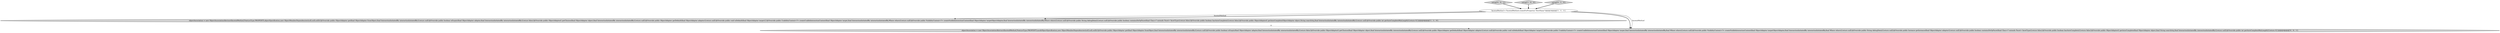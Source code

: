 digraph {
2 [style = filled, label = "objectAssociation = new ObjectAssociationAbstract(facetedMethod,FeatureType.PROPERTY,objectSpecification,new ObjectMemberDependencies(null,null,null)){@Override public ObjectAdapter get(final ObjectAdapter fromObject,final InteractionInitiatedBy interactionInitiatedBy){return null}@Override public boolean isEmpty(final ObjectAdapter adapter,final InteractionInitiatedBy interactionInitiatedBy){return false}@Override public ObjectAdapter(( getChoices(final ObjectAdapter object,final InteractionInitiatedBy interactionInitiatedBy){return null}@Override public ObjectAdapter getDefault(final ObjectAdapter adapter){return null}@Override public void toDefault(final ObjectAdapter target){}@Override public UsabilityContext<?> createUsableInteractionContext(final ObjectAdapter target,final InteractionInitiatedBy interactionInitiatedBy,Where where){return null}@Override public VisibilityContext<?> createVisibleInteractionContext(final ObjectAdapter targetObjectAdapter,final InteractionInitiatedBy interactionInitiatedBy,Where where){return null}@Override public String debugData(){return null}@Override public boolean containsDoOpFacet(final Class<? extends Facet> facetType){return false}@Override public boolean hasAutoComplete(){return false}@Override public ObjectAdapter(( getAutoComplete(ObjectAdapter object,String searchArg,final InteractionInitiatedBy interactionInitiatedBy){return null}@Override public int getAutoCompleteMinLength(){return 0}}@@@4@@@['1', '1', '0']", fillcolor = lightgray, shape = ellipse image = "AAA0AAABBB1BBB"];
5 [style = filled, label = "setup['0', '0', '1']", fillcolor = lightgray, shape = diamond image = "AAA0AAABBB3BBB"];
0 [style = filled, label = "facetedMethod = FacetedMethod.createForProperty(,\"firstName\")@@@3@@@['1', '1', '1']", fillcolor = white, shape = ellipse image = "AAA0AAABBB1BBB"];
1 [style = filled, label = "setup['1', '0', '0']", fillcolor = lightgray, shape = diamond image = "AAA0AAABBB1BBB"];
3 [style = filled, label = "setup['0', '1', '0']", fillcolor = lightgray, shape = diamond image = "AAA0AAABBB2BBB"];
4 [style = filled, label = "objectAssociation = new ObjectAssociationAbstract(facetedMethod,FeatureType.PROPERTY,mockObjectSpecification,new ObjectMemberDependencies(null,null,null)){@Override public ObjectAdapter get(final ObjectAdapter fromObject,final InteractionInitiatedBy interactionInitiatedBy){return null}@Override public boolean isEmpty(final ObjectAdapter adapter,final InteractionInitiatedBy interactionInitiatedBy){return false}@Override public ObjectAdapter(( getChoices(final ObjectAdapter object,final InteractionInitiatedBy interactionInitiatedBy){return null}@Override public ObjectAdapter getDefault(final ObjectAdapter adapter){return null}@Override public void toDefault(final ObjectAdapter target){}@Override public UsabilityContext<?> createUsableInteractionContext(final ObjectAdapter target,final InteractionInitiatedBy interactionInitiatedBy,final Where where){return null}@Override public VisibilityContext<?> createVisibleInteractionContext(final ObjectAdapter targetObjectAdapter,final InteractionInitiatedBy interactionInitiatedBy,final Where where){return null}@Override public String debugData(){return null}@Override public Instance getInstance(final ObjectAdapter adapter){return null}@Override public boolean containsDoOpFacet(final Class<? extends Facet> facetType){return false}@Override public boolean hasAutoComplete(){return false}@Override public ObjectAdapter(( getAutoComplete(final ObjectAdapter object,final String searchArg,final InteractionInitiatedBy interactionInitiatedBy){return null}@Override public int getAutoCompleteMinLength(){return 0}}@@@4@@@['0', '0', '1']", fillcolor = lightgray, shape = ellipse image = "AAA0AAABBB3BBB"];
2->4 [style = dashed, label="0"];
0->2 [style = solid, label="facetedMethod"];
1->0 [style = bold, label=""];
5->0 [style = bold, label=""];
0->4 [style = bold, label=""];
0->4 [style = solid, label="facetedMethod"];
3->0 [style = bold, label=""];
0->2 [style = bold, label=""];
}
